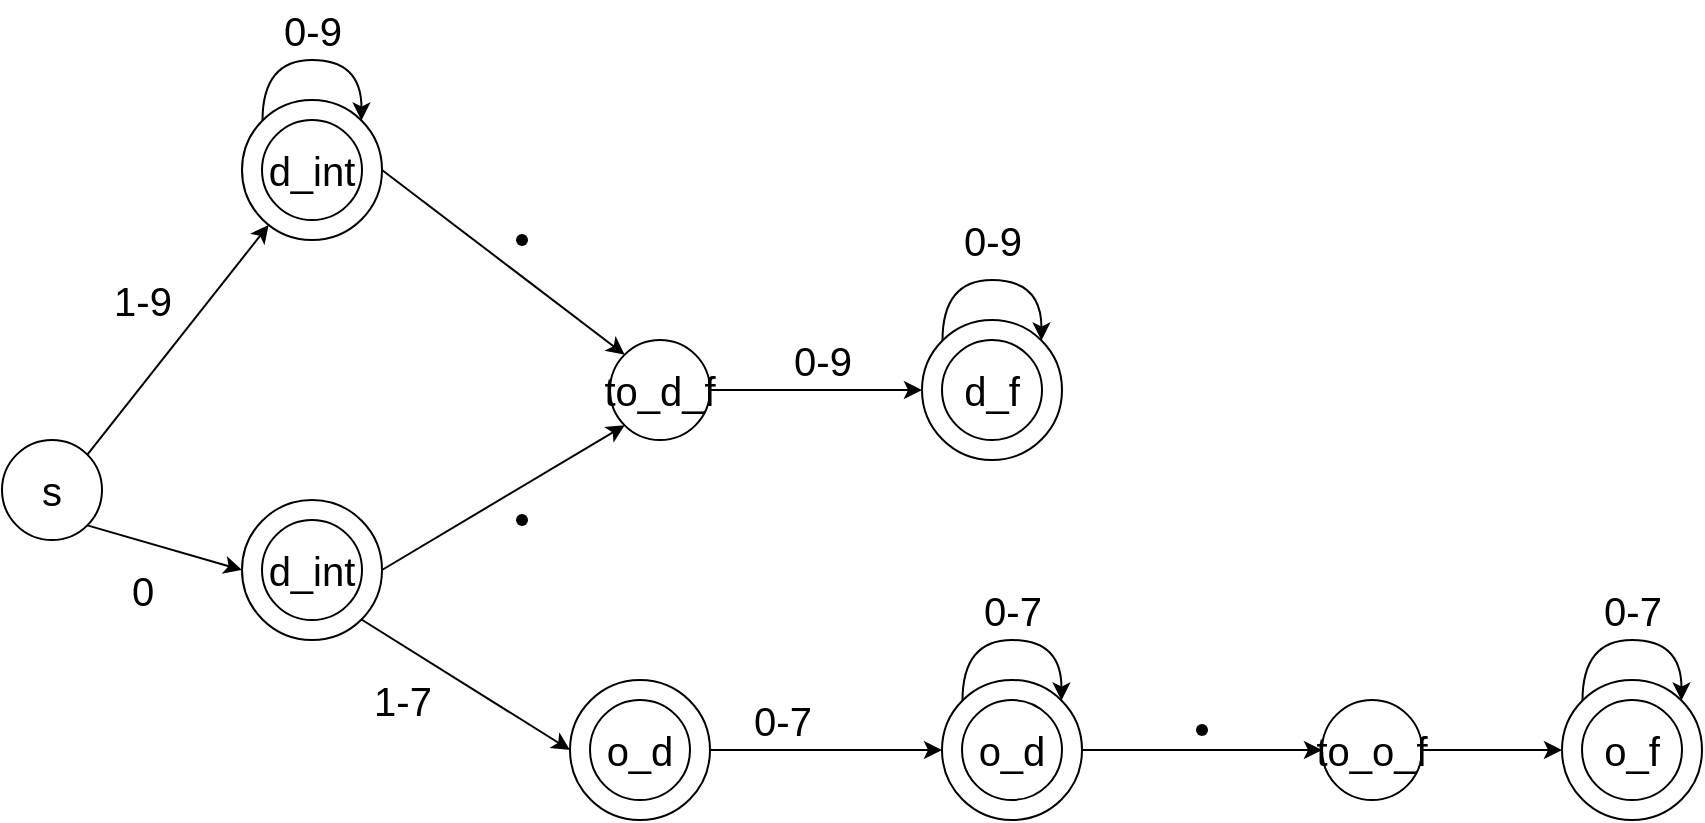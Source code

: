 <mxfile version="15.5.0" type="github">
  <diagram id="R9RIfxV9AmvsHmRMhJoc" name="Page-1">
    <mxGraphModel dx="1102" dy="614" grid="1" gridSize="10" guides="1" tooltips="1" connect="1" arrows="1" fold="1" page="1" pageScale="1" pageWidth="827" pageHeight="1169" math="0" shadow="0">
      <root>
        <mxCell id="0" />
        <mxCell id="1" parent="0" />
        <mxCell id="wgBA696czx0_unM-798S-16" style="edgeStyle=none;rounded=0;orthogonalLoop=1;jettySize=auto;html=1;exitX=1;exitY=0.5;exitDx=0;exitDy=0;entryX=0;entryY=0;entryDx=0;entryDy=0;fontSize=20;" edge="1" parent="1" source="wgBA696czx0_unM-798S-6" target="wgBA696czx0_unM-798S-3">
          <mxGeometry relative="1" as="geometry" />
        </mxCell>
        <mxCell id="wgBA696czx0_unM-798S-6" value="" style="ellipse;whiteSpace=wrap;html=1;aspect=fixed;fontSize=20;" vertex="1" parent="1">
          <mxGeometry x="180" y="110" width="70" height="70" as="geometry" />
        </mxCell>
        <mxCell id="wgBA696czx0_unM-798S-7" style="edgeStyle=none;rounded=0;orthogonalLoop=1;jettySize=auto;html=1;exitX=1;exitY=0;exitDx=0;exitDy=0;fontSize=20;" edge="1" parent="1" source="wgBA696czx0_unM-798S-1" target="wgBA696czx0_unM-798S-6">
          <mxGeometry relative="1" as="geometry" />
        </mxCell>
        <mxCell id="wgBA696czx0_unM-798S-14" style="rounded=0;orthogonalLoop=1;jettySize=auto;html=1;exitX=1;exitY=1;exitDx=0;exitDy=0;entryX=0;entryY=0.5;entryDx=0;entryDy=0;fontSize=20;" edge="1" parent="1" source="wgBA696czx0_unM-798S-1" target="wgBA696czx0_unM-798S-8">
          <mxGeometry relative="1" as="geometry" />
        </mxCell>
        <mxCell id="wgBA696czx0_unM-798S-1" value="s" style="ellipse;whiteSpace=wrap;html=1;aspect=fixed;fontSize=20;" vertex="1" parent="1">
          <mxGeometry x="60" y="280" width="50" height="50" as="geometry" />
        </mxCell>
        <mxCell id="wgBA696czx0_unM-798S-2" value="d_int" style="ellipse;whiteSpace=wrap;html=1;aspect=fixed;fontSize=20;" vertex="1" parent="1">
          <mxGeometry x="190" y="120" width="50" height="50" as="geometry" />
        </mxCell>
        <mxCell id="wgBA696czx0_unM-798S-20" style="edgeStyle=none;rounded=0;orthogonalLoop=1;jettySize=auto;html=1;exitX=1;exitY=0.5;exitDx=0;exitDy=0;fontSize=20;" edge="1" parent="1" source="wgBA696czx0_unM-798S-3">
          <mxGeometry relative="1" as="geometry">
            <mxPoint x="520" y="255" as="targetPoint" />
          </mxGeometry>
        </mxCell>
        <mxCell id="wgBA696czx0_unM-798S-3" value="to_d_f" style="ellipse;whiteSpace=wrap;html=1;aspect=fixed;fontSize=20;" vertex="1" parent="1">
          <mxGeometry x="364" y="230" width="50" height="50" as="geometry" />
        </mxCell>
        <mxCell id="wgBA696czx0_unM-798S-5" value="1-9" style="text;html=1;align=center;verticalAlign=middle;resizable=0;points=[];autosize=1;strokeColor=none;fillColor=none;fontSize=20;" vertex="1" parent="1">
          <mxGeometry x="110" y="195" width="40" height="30" as="geometry" />
        </mxCell>
        <mxCell id="wgBA696czx0_unM-798S-17" style="edgeStyle=none;rounded=0;orthogonalLoop=1;jettySize=auto;html=1;exitX=1;exitY=0.5;exitDx=0;exitDy=0;entryX=0;entryY=1;entryDx=0;entryDy=0;fontSize=20;" edge="1" parent="1" source="wgBA696czx0_unM-798S-8" target="wgBA696czx0_unM-798S-3">
          <mxGeometry relative="1" as="geometry" />
        </mxCell>
        <mxCell id="wgBA696czx0_unM-798S-30" style="rounded=0;orthogonalLoop=1;jettySize=auto;html=1;exitX=1;exitY=1;exitDx=0;exitDy=0;entryX=0;entryY=0.5;entryDx=0;entryDy=0;fontSize=20;" edge="1" parent="1" source="wgBA696czx0_unM-798S-8" target="wgBA696czx0_unM-798S-28">
          <mxGeometry relative="1" as="geometry" />
        </mxCell>
        <mxCell id="wgBA696czx0_unM-798S-8" value="" style="ellipse;whiteSpace=wrap;html=1;aspect=fixed;fontSize=20;" vertex="1" parent="1">
          <mxGeometry x="180" y="310" width="70" height="70" as="geometry" />
        </mxCell>
        <mxCell id="wgBA696czx0_unM-798S-9" value="d_int" style="ellipse;whiteSpace=wrap;html=1;aspect=fixed;fontSize=20;" vertex="1" parent="1">
          <mxGeometry x="190" y="320" width="50" height="50" as="geometry" />
        </mxCell>
        <mxCell id="wgBA696czx0_unM-798S-12" style="edgeStyle=orthogonalEdgeStyle;curved=1;rounded=0;orthogonalLoop=1;jettySize=auto;html=1;exitX=0;exitY=0;exitDx=0;exitDy=0;entryX=1;entryY=0;entryDx=0;entryDy=0;fontSize=20;" edge="1" parent="1" source="wgBA696czx0_unM-798S-6" target="wgBA696czx0_unM-798S-6">
          <mxGeometry relative="1" as="geometry">
            <Array as="points">
              <mxPoint x="190" y="90" />
              <mxPoint x="240" y="90" />
            </Array>
          </mxGeometry>
        </mxCell>
        <mxCell id="wgBA696czx0_unM-798S-13" value="0-9" style="text;html=1;align=center;verticalAlign=middle;resizable=0;points=[];autosize=1;strokeColor=none;fillColor=none;fontSize=20;" vertex="1" parent="1">
          <mxGeometry x="195" y="60" width="40" height="30" as="geometry" />
        </mxCell>
        <mxCell id="wgBA696czx0_unM-798S-15" value="0" style="text;html=1;align=center;verticalAlign=middle;resizable=0;points=[];autosize=1;strokeColor=none;fillColor=none;fontSize=20;" vertex="1" parent="1">
          <mxGeometry x="115" y="340" width="30" height="30" as="geometry" />
        </mxCell>
        <mxCell id="wgBA696czx0_unM-798S-18" value="" style="shape=waypoint;sketch=0;size=6;pointerEvents=1;points=[];fillColor=none;resizable=0;rotatable=0;perimeter=centerPerimeter;snapToPoint=1;fontSize=20;" vertex="1" parent="1">
          <mxGeometry x="300" y="160" width="40" height="40" as="geometry" />
        </mxCell>
        <mxCell id="wgBA696czx0_unM-798S-19" value="" style="shape=waypoint;sketch=0;size=6;pointerEvents=1;points=[];fillColor=none;resizable=0;rotatable=0;perimeter=centerPerimeter;snapToPoint=1;fontSize=20;" vertex="1" parent="1">
          <mxGeometry x="300" y="300" width="40" height="40" as="geometry" />
        </mxCell>
        <mxCell id="wgBA696czx0_unM-798S-21" value="" style="ellipse;whiteSpace=wrap;html=1;aspect=fixed;fontSize=20;" vertex="1" parent="1">
          <mxGeometry x="520" y="220" width="70" height="70" as="geometry" />
        </mxCell>
        <mxCell id="wgBA696czx0_unM-798S-22" value="d_f" style="ellipse;whiteSpace=wrap;html=1;aspect=fixed;fontSize=20;" vertex="1" parent="1">
          <mxGeometry x="530" y="230" width="50" height="50" as="geometry" />
        </mxCell>
        <mxCell id="wgBA696czx0_unM-798S-23" value="0-9" style="text;html=1;align=center;verticalAlign=middle;resizable=0;points=[];autosize=1;strokeColor=none;fillColor=none;fontSize=20;" vertex="1" parent="1">
          <mxGeometry x="450" y="225" width="40" height="30" as="geometry" />
        </mxCell>
        <mxCell id="wgBA696czx0_unM-798S-25" style="edgeStyle=orthogonalEdgeStyle;curved=1;rounded=0;orthogonalLoop=1;jettySize=auto;html=1;exitX=0;exitY=0;exitDx=0;exitDy=0;entryX=1;entryY=0;entryDx=0;entryDy=0;fontSize=20;" edge="1" parent="1" source="wgBA696czx0_unM-798S-21" target="wgBA696czx0_unM-798S-21">
          <mxGeometry relative="1" as="geometry">
            <Array as="points">
              <mxPoint x="530" y="200" />
              <mxPoint x="580" y="200" />
            </Array>
          </mxGeometry>
        </mxCell>
        <mxCell id="wgBA696czx0_unM-798S-26" value="0-9" style="text;html=1;align=center;verticalAlign=middle;resizable=0;points=[];autosize=1;strokeColor=none;fillColor=none;fontSize=20;" vertex="1" parent="1">
          <mxGeometry x="535" y="165" width="40" height="30" as="geometry" />
        </mxCell>
        <mxCell id="wgBA696czx0_unM-798S-37" style="edgeStyle=orthogonalEdgeStyle;curved=1;rounded=0;orthogonalLoop=1;jettySize=auto;html=1;exitX=1;exitY=0.5;exitDx=0;exitDy=0;entryX=0;entryY=0.5;entryDx=0;entryDy=0;fontSize=20;" edge="1" parent="1" source="wgBA696czx0_unM-798S-28" target="wgBA696czx0_unM-798S-35">
          <mxGeometry relative="1" as="geometry" />
        </mxCell>
        <mxCell id="wgBA696czx0_unM-798S-28" value="" style="ellipse;whiteSpace=wrap;html=1;aspect=fixed;fontSize=20;" vertex="1" parent="1">
          <mxGeometry x="344" y="400" width="70" height="70" as="geometry" />
        </mxCell>
        <mxCell id="wgBA696czx0_unM-798S-29" value="o_d" style="ellipse;whiteSpace=wrap;html=1;aspect=fixed;fontSize=20;" vertex="1" parent="1">
          <mxGeometry x="354" y="410" width="50" height="50" as="geometry" />
        </mxCell>
        <mxCell id="wgBA696czx0_unM-798S-31" value="1-7" style="text;html=1;align=center;verticalAlign=middle;resizable=0;points=[];autosize=1;strokeColor=none;fillColor=none;fontSize=20;" vertex="1" parent="1">
          <mxGeometry x="240" y="395" width="40" height="30" as="geometry" />
        </mxCell>
        <mxCell id="wgBA696czx0_unM-798S-42" style="edgeStyle=orthogonalEdgeStyle;curved=1;rounded=0;orthogonalLoop=1;jettySize=auto;html=1;exitX=1;exitY=0.5;exitDx=0;exitDy=0;entryX=0;entryY=0.5;entryDx=0;entryDy=0;fontSize=20;" edge="1" parent="1" source="wgBA696czx0_unM-798S-35" target="wgBA696czx0_unM-798S-41">
          <mxGeometry relative="1" as="geometry" />
        </mxCell>
        <mxCell id="wgBA696czx0_unM-798S-35" value="" style="ellipse;whiteSpace=wrap;html=1;aspect=fixed;fontSize=20;" vertex="1" parent="1">
          <mxGeometry x="530" y="400" width="70" height="70" as="geometry" />
        </mxCell>
        <mxCell id="wgBA696czx0_unM-798S-36" value="o_d" style="ellipse;whiteSpace=wrap;html=1;aspect=fixed;fontSize=20;" vertex="1" parent="1">
          <mxGeometry x="540" y="410" width="50" height="50" as="geometry" />
        </mxCell>
        <mxCell id="wgBA696czx0_unM-798S-38" value="0-7" style="text;html=1;align=center;verticalAlign=middle;resizable=0;points=[];autosize=1;strokeColor=none;fillColor=none;fontSize=20;" vertex="1" parent="1">
          <mxGeometry x="430" y="405" width="40" height="30" as="geometry" />
        </mxCell>
        <mxCell id="wgBA696czx0_unM-798S-39" style="edgeStyle=orthogonalEdgeStyle;curved=1;rounded=0;orthogonalLoop=1;jettySize=auto;html=1;exitX=0;exitY=0;exitDx=0;exitDy=0;entryX=1;entryY=0;entryDx=0;entryDy=0;fontSize=20;" edge="1" parent="1" source="wgBA696czx0_unM-798S-35" target="wgBA696czx0_unM-798S-35">
          <mxGeometry relative="1" as="geometry">
            <Array as="points">
              <mxPoint x="540" y="380" />
              <mxPoint x="590" y="380" />
            </Array>
          </mxGeometry>
        </mxCell>
        <mxCell id="wgBA696czx0_unM-798S-40" value="0-7" style="text;html=1;align=center;verticalAlign=middle;resizable=0;points=[];autosize=1;strokeColor=none;fillColor=none;fontSize=20;" vertex="1" parent="1">
          <mxGeometry x="545" y="350" width="40" height="30" as="geometry" />
        </mxCell>
        <mxCell id="wgBA696czx0_unM-798S-44" style="edgeStyle=orthogonalEdgeStyle;curved=1;rounded=0;orthogonalLoop=1;jettySize=auto;html=1;exitX=1;exitY=0.5;exitDx=0;exitDy=0;fontSize=20;" edge="1" parent="1" source="wgBA696czx0_unM-798S-41">
          <mxGeometry relative="1" as="geometry">
            <mxPoint x="840" y="435" as="targetPoint" />
          </mxGeometry>
        </mxCell>
        <mxCell id="wgBA696czx0_unM-798S-41" value="to_o_f" style="ellipse;whiteSpace=wrap;html=1;aspect=fixed;fontSize=20;" vertex="1" parent="1">
          <mxGeometry x="720" y="410" width="50" height="50" as="geometry" />
        </mxCell>
        <mxCell id="wgBA696czx0_unM-798S-43" value="" style="shape=waypoint;sketch=0;size=6;pointerEvents=1;points=[];fillColor=none;resizable=0;rotatable=0;perimeter=centerPerimeter;snapToPoint=1;fontSize=20;" vertex="1" parent="1">
          <mxGeometry x="640" y="405" width="40" height="40" as="geometry" />
        </mxCell>
        <mxCell id="wgBA696czx0_unM-798S-45" value="" style="ellipse;whiteSpace=wrap;html=1;aspect=fixed;fontSize=20;" vertex="1" parent="1">
          <mxGeometry x="840" y="400" width="70" height="70" as="geometry" />
        </mxCell>
        <mxCell id="wgBA696czx0_unM-798S-46" value="o_f" style="ellipse;whiteSpace=wrap;html=1;aspect=fixed;fontSize=20;" vertex="1" parent="1">
          <mxGeometry x="850" y="410" width="50" height="50" as="geometry" />
        </mxCell>
        <mxCell id="wgBA696czx0_unM-798S-47" style="edgeStyle=orthogonalEdgeStyle;curved=1;rounded=0;orthogonalLoop=1;jettySize=auto;html=1;exitX=0;exitY=0;exitDx=0;exitDy=0;entryX=1;entryY=0;entryDx=0;entryDy=0;fontSize=20;" edge="1" parent="1" source="wgBA696czx0_unM-798S-45" target="wgBA696czx0_unM-798S-45">
          <mxGeometry relative="1" as="geometry">
            <Array as="points">
              <mxPoint x="850" y="380" />
              <mxPoint x="900" y="380" />
            </Array>
          </mxGeometry>
        </mxCell>
        <mxCell id="wgBA696czx0_unM-798S-48" value="0-7" style="text;html=1;align=center;verticalAlign=middle;resizable=0;points=[];autosize=1;strokeColor=none;fillColor=none;fontSize=20;" vertex="1" parent="1">
          <mxGeometry x="855" y="350" width="40" height="30" as="geometry" />
        </mxCell>
      </root>
    </mxGraphModel>
  </diagram>
</mxfile>
